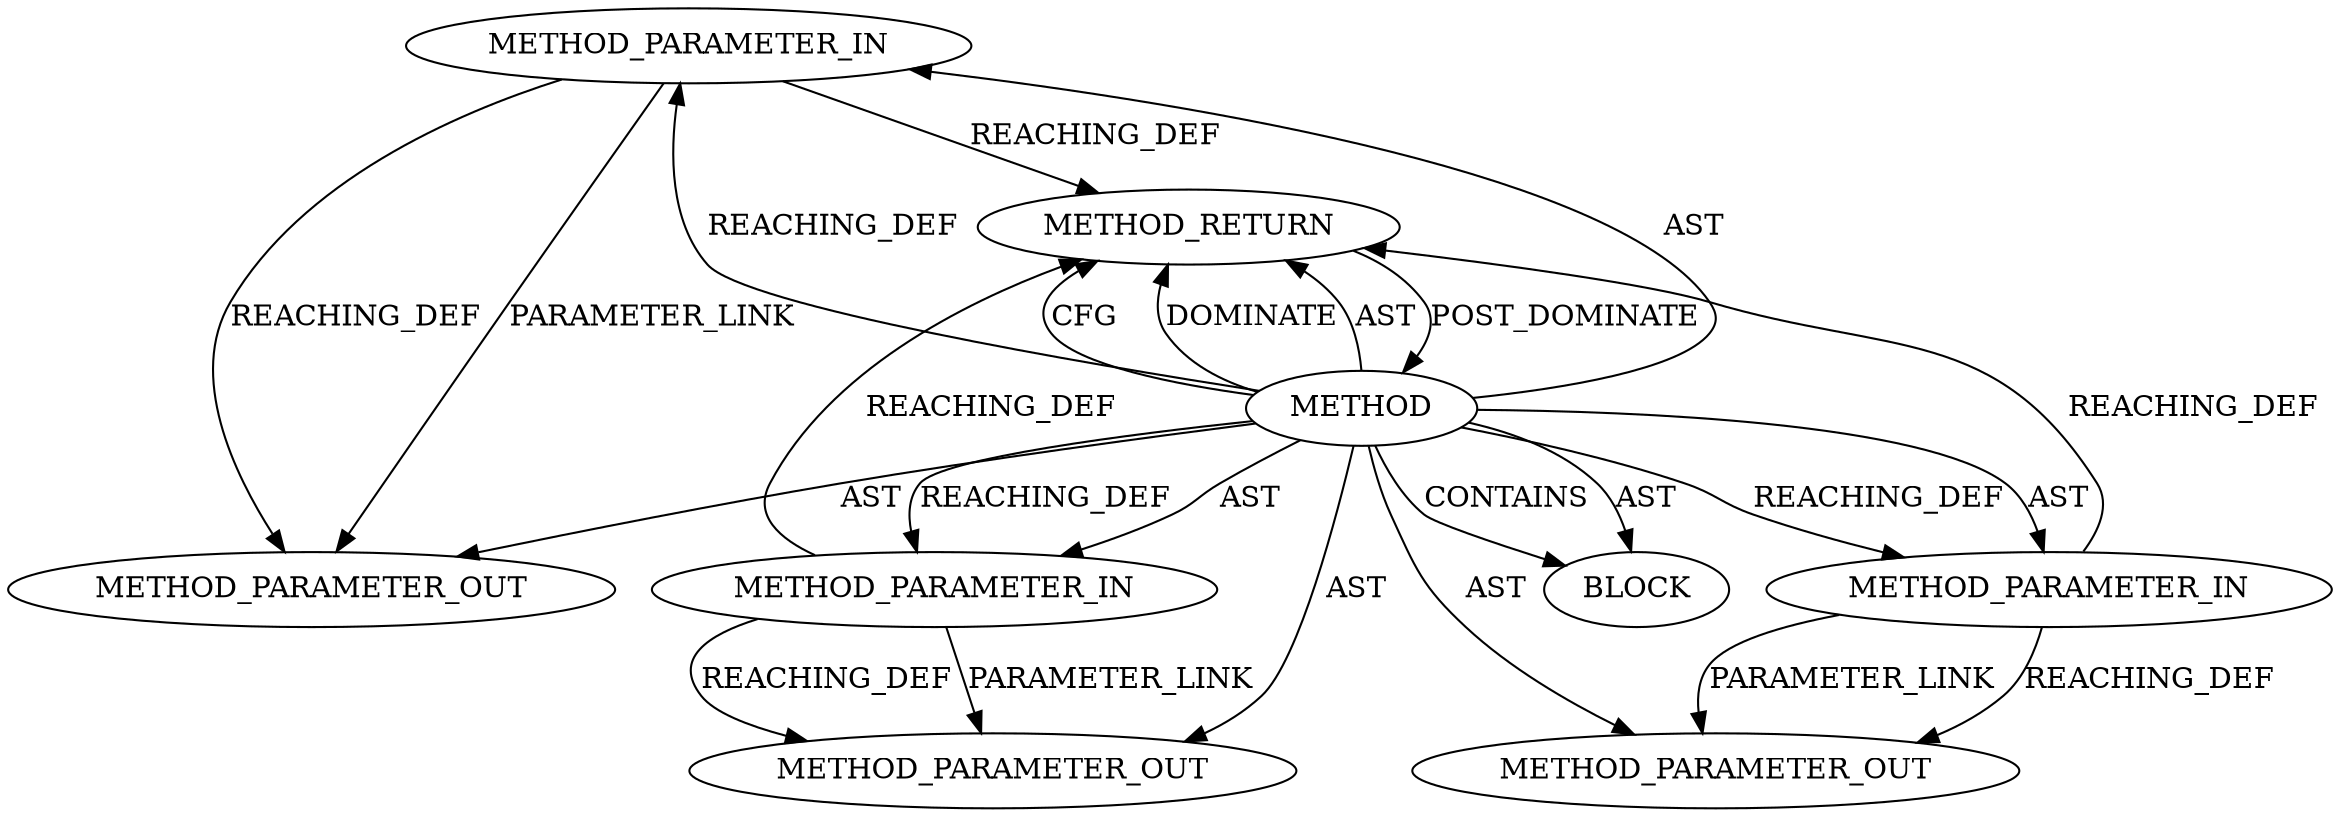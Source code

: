 digraph {
  21956 [label=METHOD_PARAMETER_OUT ORDER=1 CODE="p1" IS_VARIADIC=false TYPE_FULL_NAME="ANY" EVALUATION_STRATEGY="BY_VALUE" INDEX=1 NAME="p1"]
  19869 [label=METHOD_PARAMETER_IN ORDER=1 CODE="p1" IS_VARIADIC=false TYPE_FULL_NAME="ANY" EVALUATION_STRATEGY="BY_VALUE" INDEX=1 NAME="p1"]
  19868 [label=METHOD AST_PARENT_TYPE="NAMESPACE_BLOCK" AST_PARENT_FULL_NAME="<global>" ORDER=0 CODE="<empty>" FULL_NAME="atomic64_try_cmpxchg" IS_EXTERNAL=true FILENAME="<empty>" SIGNATURE="" NAME="atomic64_try_cmpxchg"]
  19870 [label=METHOD_PARAMETER_IN ORDER=2 CODE="p2" IS_VARIADIC=false TYPE_FULL_NAME="ANY" EVALUATION_STRATEGY="BY_VALUE" INDEX=2 NAME="p2"]
  19871 [label=METHOD_PARAMETER_IN ORDER=3 CODE="p3" IS_VARIADIC=false TYPE_FULL_NAME="ANY" EVALUATION_STRATEGY="BY_VALUE" INDEX=3 NAME="p3"]
  21958 [label=METHOD_PARAMETER_OUT ORDER=3 CODE="p3" IS_VARIADIC=false TYPE_FULL_NAME="ANY" EVALUATION_STRATEGY="BY_VALUE" INDEX=3 NAME="p3"]
  19872 [label=BLOCK ORDER=1 ARGUMENT_INDEX=1 CODE="<empty>" TYPE_FULL_NAME="ANY"]
  19873 [label=METHOD_RETURN ORDER=2 CODE="RET" TYPE_FULL_NAME="ANY" EVALUATION_STRATEGY="BY_VALUE"]
  21957 [label=METHOD_PARAMETER_OUT ORDER=2 CODE="p2" IS_VARIADIC=false TYPE_FULL_NAME="ANY" EVALUATION_STRATEGY="BY_VALUE" INDEX=2 NAME="p2"]
  19868 -> 19872 [label=AST ]
  19870 -> 21957 [label=REACHING_DEF VARIABLE="p2"]
  19868 -> 19872 [label=CONTAINS ]
  19868 -> 21958 [label=AST ]
  19868 -> 19869 [label=AST ]
  19868 -> 19873 [label=CFG ]
  19868 -> 19869 [label=REACHING_DEF VARIABLE=""]
  19870 -> 21957 [label=PARAMETER_LINK ]
  19871 -> 19873 [label=REACHING_DEF VARIABLE="p3"]
  19868 -> 19870 [label=REACHING_DEF VARIABLE=""]
  19868 -> 19870 [label=AST ]
  19868 -> 19873 [label=DOMINATE ]
  19869 -> 19873 [label=REACHING_DEF VARIABLE="p1"]
  19871 -> 21958 [label=PARAMETER_LINK ]
  19869 -> 21956 [label=PARAMETER_LINK ]
  19868 -> 21957 [label=AST ]
  19868 -> 19873 [label=AST ]
  19868 -> 19871 [label=REACHING_DEF VARIABLE=""]
  19873 -> 19868 [label=POST_DOMINATE ]
  19868 -> 21956 [label=AST ]
  19869 -> 21956 [label=REACHING_DEF VARIABLE="p1"]
  19871 -> 21958 [label=REACHING_DEF VARIABLE="p3"]
  19870 -> 19873 [label=REACHING_DEF VARIABLE="p2"]
  19868 -> 19871 [label=AST ]
}
